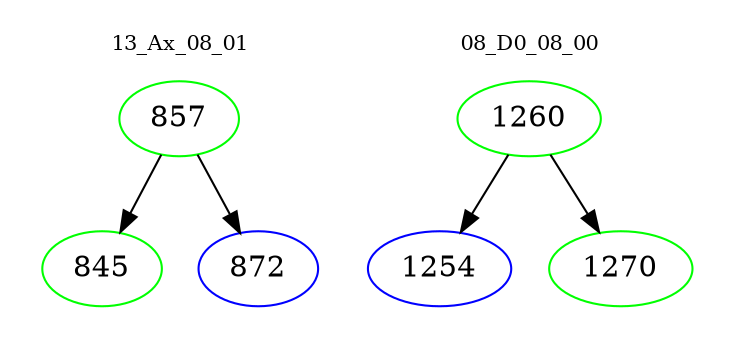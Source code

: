 digraph{
subgraph cluster_0 {
color = white
label = "13_Ax_08_01";
fontsize=10;
T0_857 [label="857", color="green"]
T0_857 -> T0_845 [color="black"]
T0_845 [label="845", color="green"]
T0_857 -> T0_872 [color="black"]
T0_872 [label="872", color="blue"]
}
subgraph cluster_1 {
color = white
label = "08_D0_08_00";
fontsize=10;
T1_1260 [label="1260", color="green"]
T1_1260 -> T1_1254 [color="black"]
T1_1254 [label="1254", color="blue"]
T1_1260 -> T1_1270 [color="black"]
T1_1270 [label="1270", color="green"]
}
}
